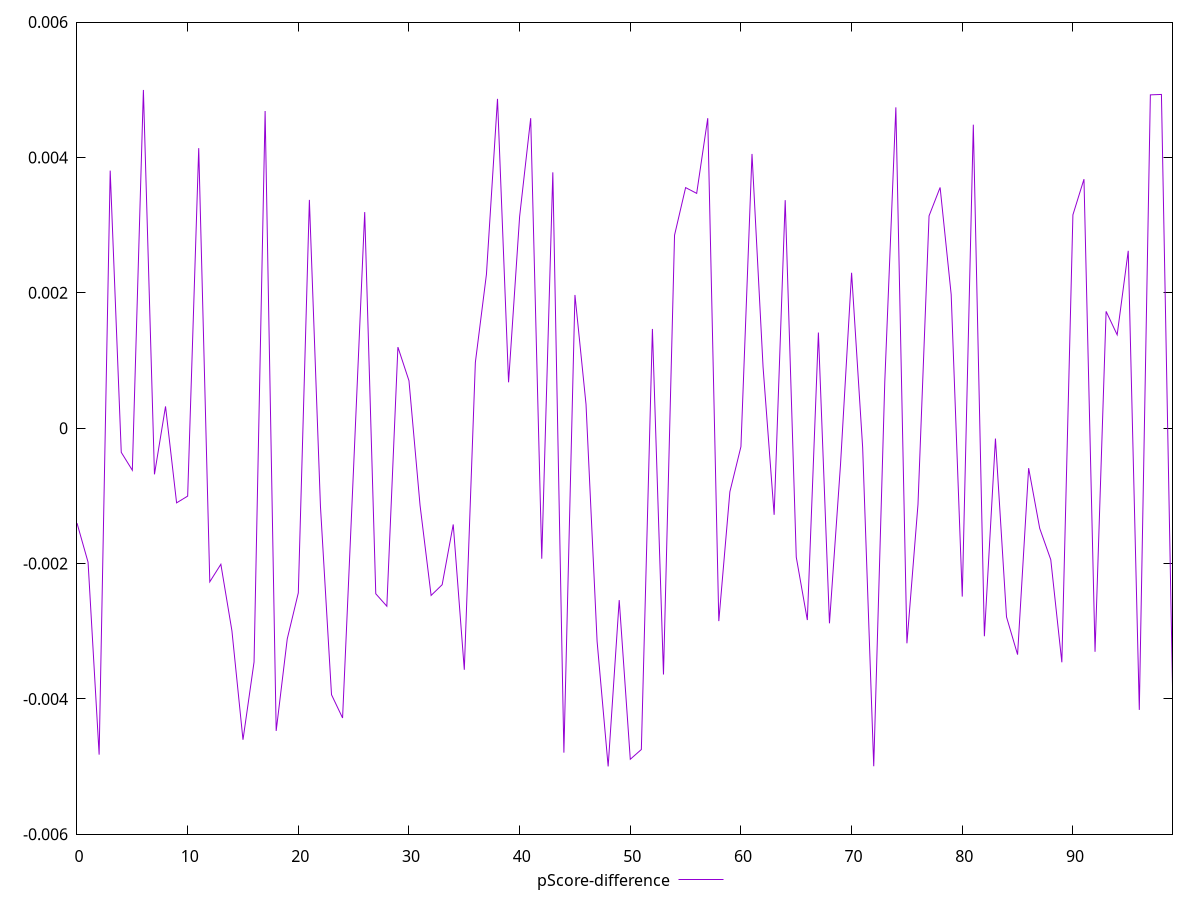 reset

$pScoreDifference <<EOF
0 -0.0014027210527469136
1 -0.0019808177516338343
2 -0.004823416596850927
3 0.0038058976402944866
4 -0.0003568894107508491
5 -0.000621559774040048
6 0.004996952868503435
7 -0.0006820716952588568
8 0.00032149579624587976
9 -0.001103173931738477
10 -0.0010034141842503175
11 0.004137902829654733
12 -0.00226982303016679
13 -0.0020104138179328768
14 -0.002993929715706889
15 -0.0046033060283168226
16 -0.0034544372174927784
17 0.004686671657794905
18 -0.004472558712122154
19 -0.003113298518468255
20 -0.002433189962956217
21 0.003373075539191195
22 -0.0011541717347738345
23 -0.003937774097694691
24 -0.004281617226592427
25 -0.0005664636853101035
26 0.0031926624119436586
27 -0.0024465714231257096
28 -0.0026305158254190664
29 0.0011978506837548308
30 0.000701126757955528
31 -0.0011377566123515759
32 -0.002471249158129629
33 -0.002312281403696881
34 -0.0014221964875611448
35 -0.0035690739500716107
36 0.0009716606858669041
37 0.0022720113524643537
38 0.004865697759943333
39 0.0006779428783971198
40 0.0031273583848950848
41 0.004580286478409024
42 -0.0019290327661921625
43 0.0037795952765995455
44 -0.004794090080606106
45 0.001968278840785931
46 0.0003517239778980108
47 -0.003148259955838395
48 -0.00499783859589667
49 -0.002539635842787158
50 -0.004891595880695043
51 -0.004747497167205239
52 0.001466628064769715
53 -0.0036396817939360337
54 0.0028516588582358227
55 0.003554587383936658
56 0.0034693714214791005
57 0.004579857943670829
58 -0.0028505088148786384
59 -0.0009401040311363129
60 -0.0002726788930811075
61 0.004052160104731917
62 0.0009017685086054605
63 -0.0012799262321431526
64 0.0033692976984477374
65 -0.0019059488767236288
66 -0.002834762446776551
67 0.0014129500081444396
68 -0.002882905559420612
69 -0.000534762565519098
70 0.0022962304138094414
71 -0.00028784678071530623
72 -0.00499484836003905
73 0.0006880791642707162
74 0.004739969710126857
75 -0.0031781464637191115
76 -0.0011264143661211534
77 0.0031366394974919887
78 0.003556725198733124
79 0.001973915658027736
80 -0.0024883239377653243
81 0.004484018940753898
82 -0.0030745068702128786
83 -0.00015376683161116844
84 -0.00278882944991532
85 -0.0033455994833851282
86 -0.0005901421346649616
87 -0.0014800826738974315
88 -0.001942938136755168
89 -0.003459066030399749
90 0.003152141434433875
91 0.003678994298099869
92 -0.0033036357576943787
93 0.001725986845607097
94 0.0013795635699768716
95 0.002620846034820934
96 -0.004162203200856307
97 0.004924816679633626
98 0.004931046424479835
99 -0.0038095907974142196
EOF

set key outside below
set xrange [0:99]
set yrange [-0.00599783859589667:0.005996952868503435]
set trange [-0.00599783859589667:0.005996952868503435]
set terminal svg size 640, 500 enhanced background rgb 'white'
set output "report_00013_2021-02-09T12-04-24.940Z/speed-index/samples/pages/pScore-difference/values.svg"

plot $pScoreDifference title "pScore-difference" with line

reset
